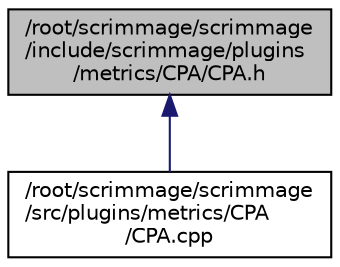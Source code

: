 digraph "/root/scrimmage/scrimmage/include/scrimmage/plugins/metrics/CPA/CPA.h"
{
 // LATEX_PDF_SIZE
  edge [fontname="Helvetica",fontsize="10",labelfontname="Helvetica",labelfontsize="10"];
  node [fontname="Helvetica",fontsize="10",shape=record];
  Node1 [label="/root/scrimmage/scrimmage\l/include/scrimmage/plugins\l/metrics/CPA/CPA.h",height=0.2,width=0.4,color="black", fillcolor="grey75", style="filled", fontcolor="black",tooltip="Brief file description."];
  Node1 -> Node2 [dir="back",color="midnightblue",fontsize="10",style="solid",fontname="Helvetica"];
  Node2 [label="/root/scrimmage/scrimmage\l/src/plugins/metrics/CPA\l/CPA.cpp",height=0.2,width=0.4,color="black", fillcolor="white", style="filled",URL="$CPA_8cpp.html",tooltip="Brief file description."];
}
